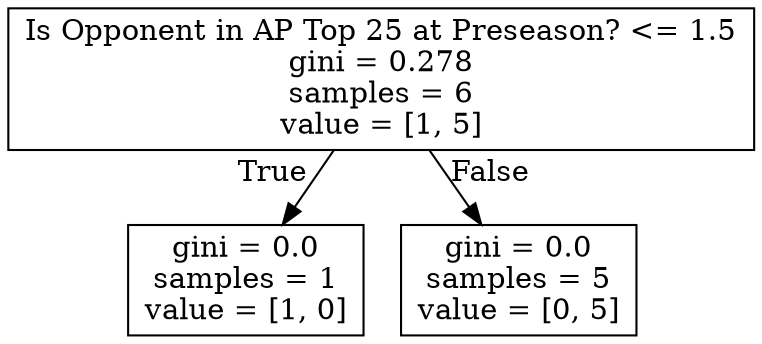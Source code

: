 digraph Tree {
node [shape=box] ;
0 [label="Is Opponent in AP Top 25 at Preseason? <= 1.5\ngini = 0.278\nsamples = 6\nvalue = [1, 5]"] ;
1 [label="gini = 0.0\nsamples = 1\nvalue = [1, 0]"] ;
0 -> 1 [labeldistance=2.5, labelangle=45, headlabel="True"] ;
2 [label="gini = 0.0\nsamples = 5\nvalue = [0, 5]"] ;
0 -> 2 [labeldistance=2.5, labelangle=-45, headlabel="False"] ;
}